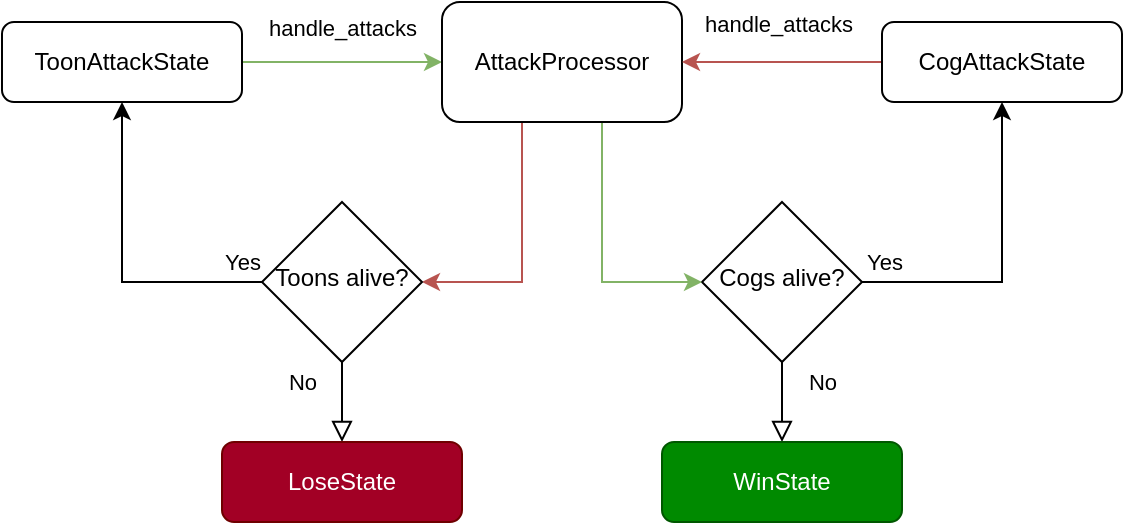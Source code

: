 <mxfile version="14.8.6" type="device"><diagram id="C5RBs43oDa-KdzZeNtuy" name="Page-1"><mxGraphModel dx="1910" dy="743" grid="1" gridSize="10" guides="1" tooltips="1" connect="1" arrows="1" fold="1" page="1" pageScale="1" pageWidth="827" pageHeight="1169" math="0" shadow="0"><root><mxCell id="WIyWlLk6GJQsqaUBKTNV-0"/><mxCell id="WIyWlLk6GJQsqaUBKTNV-1" parent="WIyWlLk6GJQsqaUBKTNV-0"/><mxCell id="qgCuFdT31O1beHV8zNMw-1" value="" style="edgeStyle=orthogonalEdgeStyle;rounded=0;orthogonalLoop=1;jettySize=auto;html=1;fillColor=#d5e8d4;strokeColor=#82b366;gradientColor=#97d077;" edge="1" parent="WIyWlLk6GJQsqaUBKTNV-1" source="WIyWlLk6GJQsqaUBKTNV-3" target="qgCuFdT31O1beHV8zNMw-0"><mxGeometry relative="1" as="geometry"/></mxCell><mxCell id="WIyWlLk6GJQsqaUBKTNV-3" value="&lt;div&gt;ToonAttackState&lt;br&gt;&lt;/div&gt;" style="rounded=1;whiteSpace=wrap;html=1;fontSize=12;glass=0;strokeWidth=1;shadow=0;" parent="WIyWlLk6GJQsqaUBKTNV-1" vertex="1"><mxGeometry x="100" y="200" width="120" height="40" as="geometry"/></mxCell><mxCell id="WIyWlLk6GJQsqaUBKTNV-5" value="No" style="edgeStyle=orthogonalEdgeStyle;rounded=0;html=1;jettySize=auto;orthogonalLoop=1;fontSize=11;endArrow=block;endFill=0;endSize=8;strokeWidth=1;shadow=0;labelBackgroundColor=none;exitX=0.5;exitY=1;exitDx=0;exitDy=0;" parent="WIyWlLk6GJQsqaUBKTNV-1" source="WIyWlLk6GJQsqaUBKTNV-6" target="WIyWlLk6GJQsqaUBKTNV-7" edge="1"><mxGeometry x="-0.5" y="20" relative="1" as="geometry"><mxPoint as="offset"/><Array as="points"/></mxGeometry></mxCell><mxCell id="qgCuFdT31O1beHV8zNMw-11" value="" style="edgeStyle=orthogonalEdgeStyle;rounded=0;orthogonalLoop=1;jettySize=auto;html=1;exitX=1;exitY=0.5;exitDx=0;exitDy=0;" edge="1" parent="WIyWlLk6GJQsqaUBKTNV-1" source="WIyWlLk6GJQsqaUBKTNV-6" target="qgCuFdT31O1beHV8zNMw-10"><mxGeometry relative="1" as="geometry"/></mxCell><mxCell id="qgCuFdT31O1beHV8zNMw-12" value="&lt;div&gt;Yes&lt;/div&gt;" style="edgeLabel;html=1;align=center;verticalAlign=middle;resizable=0;points=[];" vertex="1" connectable="0" parent="qgCuFdT31O1beHV8zNMw-11"><mxGeometry x="-0.729" y="3" relative="1" as="geometry"><mxPoint x="-11" y="-7" as="offset"/></mxGeometry></mxCell><mxCell id="WIyWlLk6GJQsqaUBKTNV-6" value="&lt;div&gt;Cogs alive?&lt;/div&gt;" style="rhombus;whiteSpace=wrap;html=1;shadow=0;fontFamily=Helvetica;fontSize=12;align=center;strokeWidth=1;spacing=6;spacingTop=-4;" parent="WIyWlLk6GJQsqaUBKTNV-1" vertex="1"><mxGeometry x="450" y="290" width="80" height="80" as="geometry"/></mxCell><mxCell id="WIyWlLk6GJQsqaUBKTNV-7" value="WinState" style="rounded=1;whiteSpace=wrap;html=1;fontSize=12;glass=0;strokeWidth=1;shadow=0;fillColor=#008a00;strokeColor=#005700;fontColor=#ffffff;" parent="WIyWlLk6GJQsqaUBKTNV-1" vertex="1"><mxGeometry x="430" y="410" width="120" height="40" as="geometry"/></mxCell><mxCell id="qgCuFdT31O1beHV8zNMw-29" style="edgeStyle=orthogonalEdgeStyle;rounded=0;orthogonalLoop=1;jettySize=auto;html=1;entryX=1;entryY=0.5;entryDx=0;entryDy=0;fillColor=#f8cecc;strokeColor=#b85450;gradientColor=#ea6b66;" edge="1" parent="WIyWlLk6GJQsqaUBKTNV-1" source="qgCuFdT31O1beHV8zNMw-0" target="qgCuFdT31O1beHV8zNMw-24"><mxGeometry relative="1" as="geometry"><Array as="points"><mxPoint x="360" y="330"/></Array></mxGeometry></mxCell><mxCell id="qgCuFdT31O1beHV8zNMw-33" style="edgeStyle=orthogonalEdgeStyle;rounded=0;orthogonalLoop=1;jettySize=auto;html=1;entryX=0;entryY=0.5;entryDx=0;entryDy=0;fillColor=#d5e8d4;strokeColor=#82b366;gradientColor=#97d077;" edge="1" parent="WIyWlLk6GJQsqaUBKTNV-1" source="qgCuFdT31O1beHV8zNMw-0" target="WIyWlLk6GJQsqaUBKTNV-6"><mxGeometry relative="1" as="geometry"><Array as="points"><mxPoint x="400" y="330"/></Array></mxGeometry></mxCell><mxCell id="qgCuFdT31O1beHV8zNMw-0" value="&lt;div&gt;AttackProcessor&lt;/div&gt;" style="whiteSpace=wrap;html=1;rounded=1;shadow=0;strokeWidth=1;glass=0;" vertex="1" parent="WIyWlLk6GJQsqaUBKTNV-1"><mxGeometry x="320" y="190" width="120" height="60" as="geometry"/></mxCell><mxCell id="qgCuFdT31O1beHV8zNMw-13" style="edgeStyle=orthogonalEdgeStyle;rounded=0;orthogonalLoop=1;jettySize=auto;html=1;fillColor=#f8cecc;strokeColor=#b85450;gradientColor=#ea6b66;" edge="1" parent="WIyWlLk6GJQsqaUBKTNV-1" source="qgCuFdT31O1beHV8zNMw-10" target="qgCuFdT31O1beHV8zNMw-0"><mxGeometry relative="1" as="geometry"/></mxCell><mxCell id="qgCuFdT31O1beHV8zNMw-10" value="&lt;div&gt;CogAttackState&lt;br&gt;&lt;/div&gt;" style="rounded=1;whiteSpace=wrap;html=1;fontSize=12;glass=0;strokeWidth=1;shadow=0;" vertex="1" parent="WIyWlLk6GJQsqaUBKTNV-1"><mxGeometry x="540" y="200" width="120" height="40" as="geometry"/></mxCell><mxCell id="qgCuFdT31O1beHV8zNMw-14" value="&lt;div&gt;handle_attacks&lt;/div&gt;&lt;div&gt;&lt;br&gt;&lt;/div&gt;" style="edgeLabel;html=1;align=center;verticalAlign=middle;resizable=0;points=[];labelBackgroundColor=none;" vertex="1" connectable="0" parent="WIyWlLk6GJQsqaUBKTNV-1"><mxGeometry x="489.996" y="210" as="geometry"><mxPoint x="-2" y="-2" as="offset"/></mxGeometry></mxCell><mxCell id="qgCuFdT31O1beHV8zNMw-15" value="&lt;div&gt;handle_attacks&lt;/div&gt;&lt;div&gt;&lt;br&gt;&lt;/div&gt;" style="edgeLabel;html=1;align=center;verticalAlign=middle;resizable=0;points=[];labelBackgroundColor=none;" vertex="1" connectable="0" parent="WIyWlLk6GJQsqaUBKTNV-1"><mxGeometry x="269.996" y="210" as="geometry"/></mxCell><mxCell id="qgCuFdT31O1beHV8zNMw-21" value="No" style="edgeStyle=orthogonalEdgeStyle;rounded=0;html=1;jettySize=auto;orthogonalLoop=1;fontSize=11;endArrow=block;endFill=0;endSize=8;strokeWidth=1;shadow=0;labelBackgroundColor=none;exitX=0.5;exitY=1;exitDx=0;exitDy=0;" edge="1" parent="WIyWlLk6GJQsqaUBKTNV-1" source="qgCuFdT31O1beHV8zNMw-24" target="qgCuFdT31O1beHV8zNMw-25"><mxGeometry x="-0.5" y="-20" relative="1" as="geometry"><mxPoint as="offset"/><Array as="points"/></mxGeometry></mxCell><mxCell id="qgCuFdT31O1beHV8zNMw-30" style="edgeStyle=orthogonalEdgeStyle;rounded=0;orthogonalLoop=1;jettySize=auto;html=1;entryX=0.5;entryY=1;entryDx=0;entryDy=0;" edge="1" parent="WIyWlLk6GJQsqaUBKTNV-1" source="qgCuFdT31O1beHV8zNMw-24" target="WIyWlLk6GJQsqaUBKTNV-3"><mxGeometry relative="1" as="geometry"/></mxCell><mxCell id="qgCuFdT31O1beHV8zNMw-24" value="&lt;div&gt;Toons alive?&lt;/div&gt;" style="rhombus;whiteSpace=wrap;html=1;shadow=0;fontFamily=Helvetica;fontSize=12;align=center;strokeWidth=1;spacing=6;spacingTop=-4;" vertex="1" parent="WIyWlLk6GJQsqaUBKTNV-1"><mxGeometry x="230" y="290" width="80" height="80" as="geometry"/></mxCell><mxCell id="qgCuFdT31O1beHV8zNMw-25" value="LoseState" style="rounded=1;whiteSpace=wrap;html=1;fontSize=12;glass=0;strokeWidth=1;shadow=0;fillColor=#a20025;strokeColor=#6F0000;fontColor=#ffffff;" vertex="1" parent="WIyWlLk6GJQsqaUBKTNV-1"><mxGeometry x="210" y="410" width="120" height="40" as="geometry"/></mxCell><mxCell id="qgCuFdT31O1beHV8zNMw-32" value="&lt;div&gt;Yes&lt;/div&gt;" style="edgeLabel;html=1;align=center;verticalAlign=middle;resizable=0;points=[];" vertex="1" connectable="0" parent="WIyWlLk6GJQsqaUBKTNV-1"><mxGeometry x="219.999" y="320" as="geometry"/></mxCell></root></mxGraphModel></diagram></mxfile>